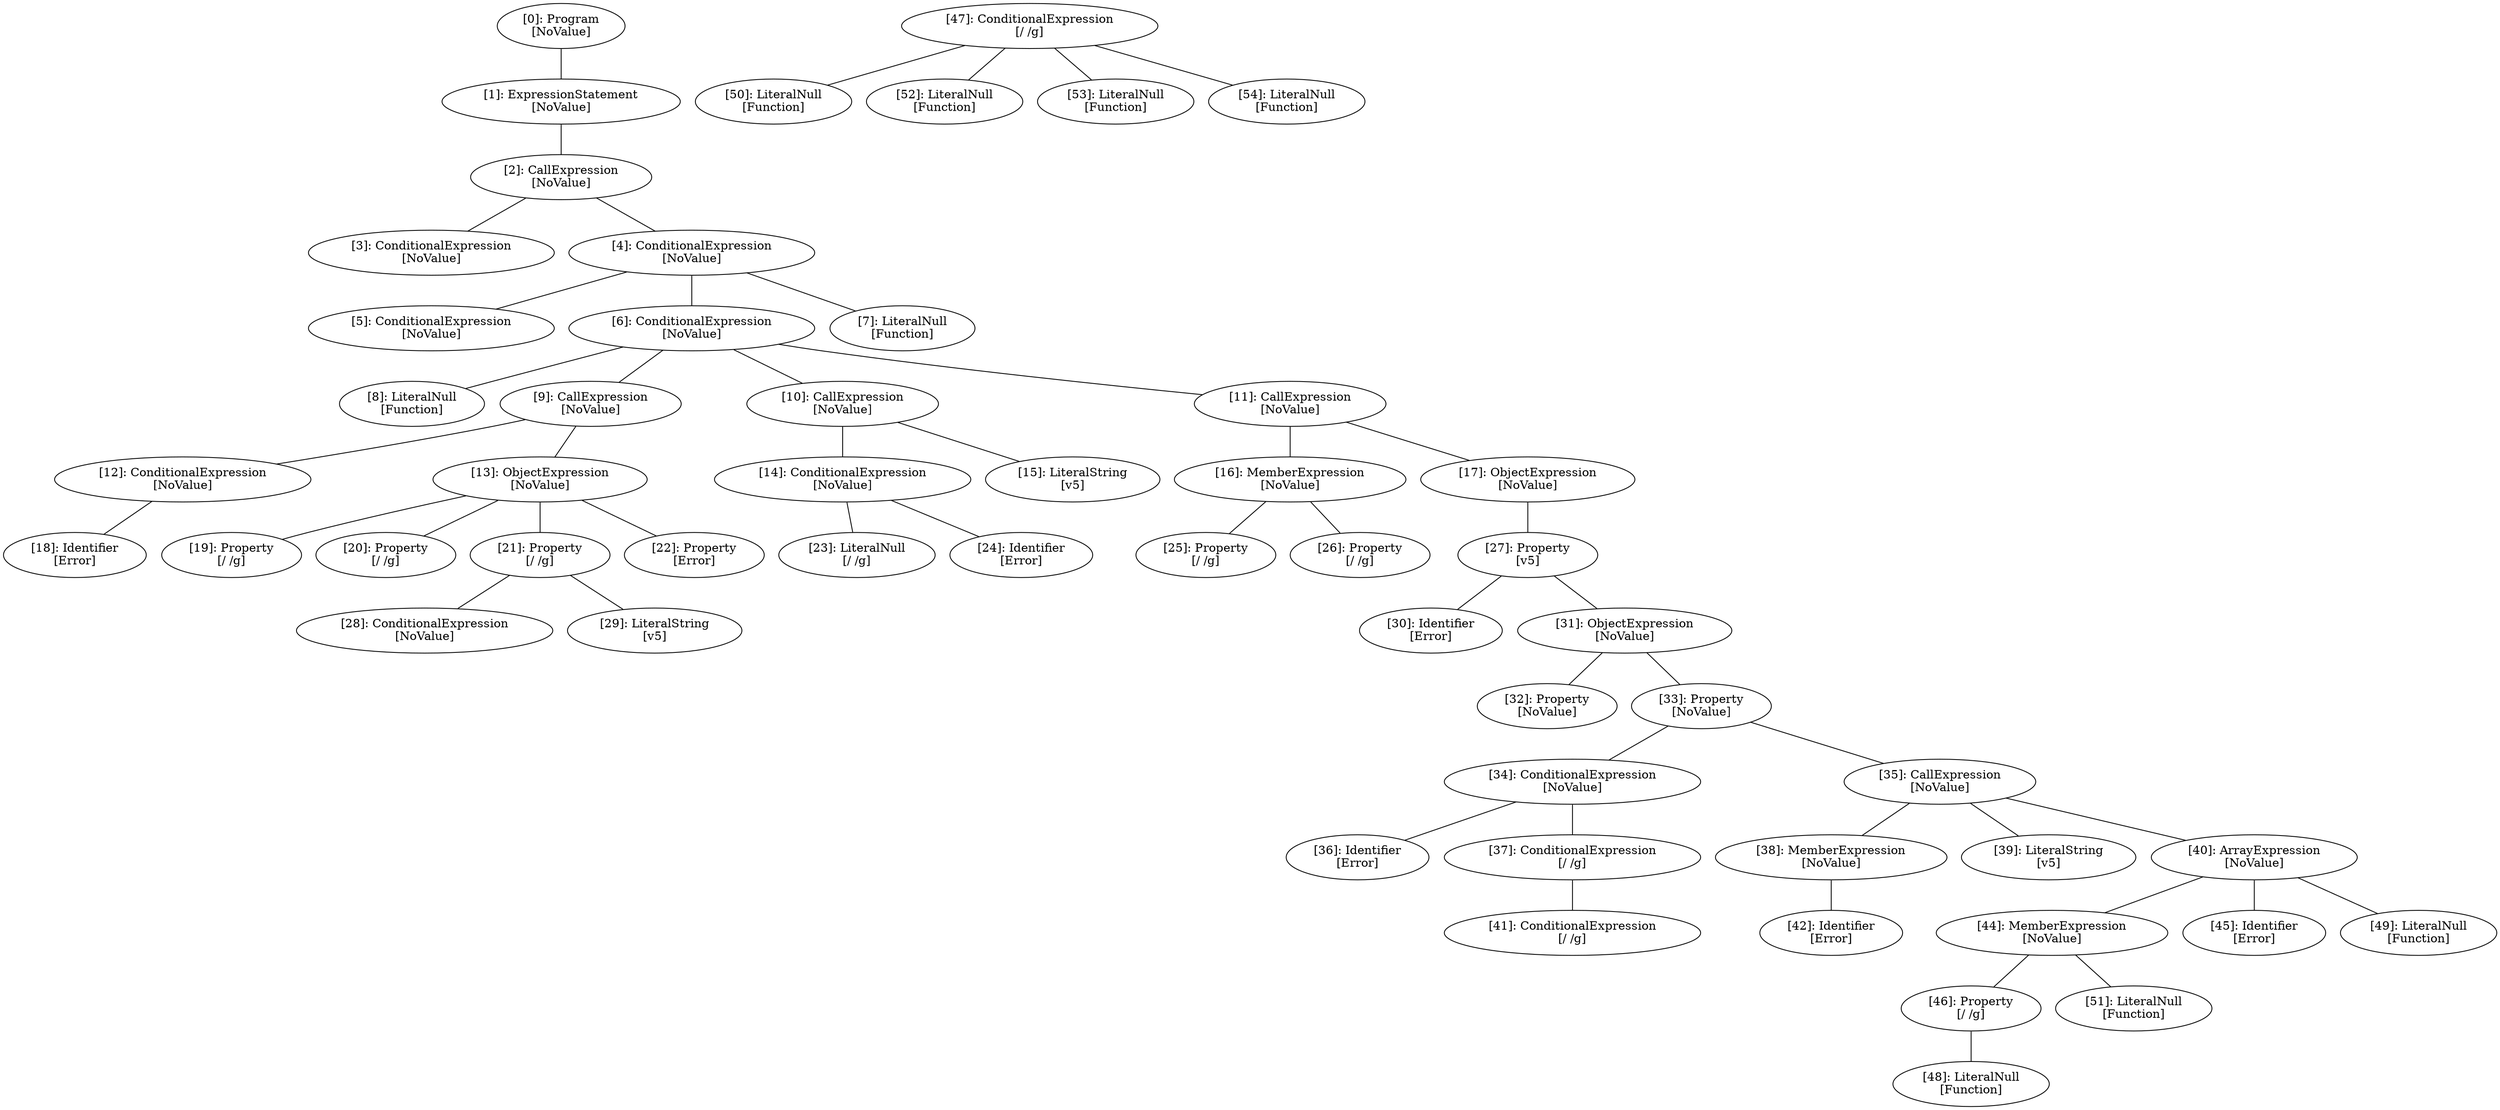 // Result
graph {
	0 [label="[0]: Program
[NoValue]"]
	1 [label="[1]: ExpressionStatement
[NoValue]"]
	2 [label="[2]: CallExpression
[NoValue]"]
	3 [label="[3]: ConditionalExpression
[NoValue]"]
	4 [label="[4]: ConditionalExpression
[NoValue]"]
	5 [label="[5]: ConditionalExpression
[NoValue]"]
	6 [label="[6]: ConditionalExpression
[NoValue]"]
	7 [label="[7]: LiteralNull
[Function]"]
	8 [label="[8]: LiteralNull
[Function]"]
	9 [label="[9]: CallExpression
[NoValue]"]
	10 [label="[10]: CallExpression
[NoValue]"]
	11 [label="[11]: CallExpression
[NoValue]"]
	12 [label="[12]: ConditionalExpression
[NoValue]"]
	13 [label="[13]: ObjectExpression
[NoValue]"]
	14 [label="[14]: ConditionalExpression
[NoValue]"]
	15 [label="[15]: LiteralString
[v5]"]
	16 [label="[16]: MemberExpression
[NoValue]"]
	17 [label="[17]: ObjectExpression
[NoValue]"]
	18 [label="[18]: Identifier
[Error]"]
	19 [label="[19]: Property
[/ /g]"]
	20 [label="[20]: Property
[/ /g]"]
	21 [label="[21]: Property
[/ /g]"]
	22 [label="[22]: Property
[Error]"]
	23 [label="[23]: LiteralNull
[/ /g]"]
	24 [label="[24]: Identifier
[Error]"]
	25 [label="[25]: Property
[/ /g]"]
	26 [label="[26]: Property
[/ /g]"]
	27 [label="[27]: Property
[v5]"]
	28 [label="[28]: ConditionalExpression
[NoValue]"]
	29 [label="[29]: LiteralString
[v5]"]
	30 [label="[30]: Identifier
[Error]"]
	31 [label="[31]: ObjectExpression
[NoValue]"]
	32 [label="[32]: Property
[NoValue]"]
	33 [label="[33]: Property
[NoValue]"]
	34 [label="[34]: ConditionalExpression
[NoValue]"]
	35 [label="[35]: CallExpression
[NoValue]"]
	36 [label="[36]: Identifier
[Error]"]
	37 [label="[37]: ConditionalExpression
[/ /g]"]
	38 [label="[38]: MemberExpression
[NoValue]"]
	39 [label="[39]: LiteralString
[v5]"]
	40 [label="[40]: ArrayExpression
[NoValue]"]
	41 [label="[41]: ConditionalExpression
[/ /g]"]
	42 [label="[42]: Identifier
[Error]"]
	44 [label="[44]: MemberExpression
[NoValue]"]
	45 [label="[45]: Identifier
[Error]"]
	46 [label="[46]: Property
[/ /g]"]
	47 [label="[47]: ConditionalExpression
[/ /g]"]
	48 [label="[48]: LiteralNull
[Function]"]
	49 [label="[49]: LiteralNull
[Function]"]
	50 [label="[50]: LiteralNull
[Function]"]
	51 [label="[51]: LiteralNull
[Function]"]
	52 [label="[52]: LiteralNull
[Function]"]
	53 [label="[53]: LiteralNull
[Function]"]
	54 [label="[54]: LiteralNull
[Function]"]
	0 -- 1
	1 -- 2
	2 -- 3
	2 -- 4
	4 -- 5
	4 -- 6
	4 -- 7
	6 -- 8
	6 -- 9
	6 -- 10
	6 -- 11
	9 -- 12
	9 -- 13
	10 -- 14
	10 -- 15
	11 -- 16
	11 -- 17
	12 -- 18
	13 -- 19
	13 -- 20
	13 -- 21
	13 -- 22
	14 -- 23
	14 -- 24
	16 -- 25
	16 -- 26
	17 -- 27
	21 -- 28
	21 -- 29
	27 -- 30
	27 -- 31
	31 -- 32
	31 -- 33
	33 -- 34
	33 -- 35
	34 -- 36
	34 -- 37
	35 -- 38
	35 -- 39
	35 -- 40
	37 -- 41
	38 -- 42
	40 -- 44
	40 -- 45
	40 -- 49
	44 -- 46
	44 -- 51
	46 -- 48
	47 -- 50
	47 -- 52
	47 -- 53
	47 -- 54
}
